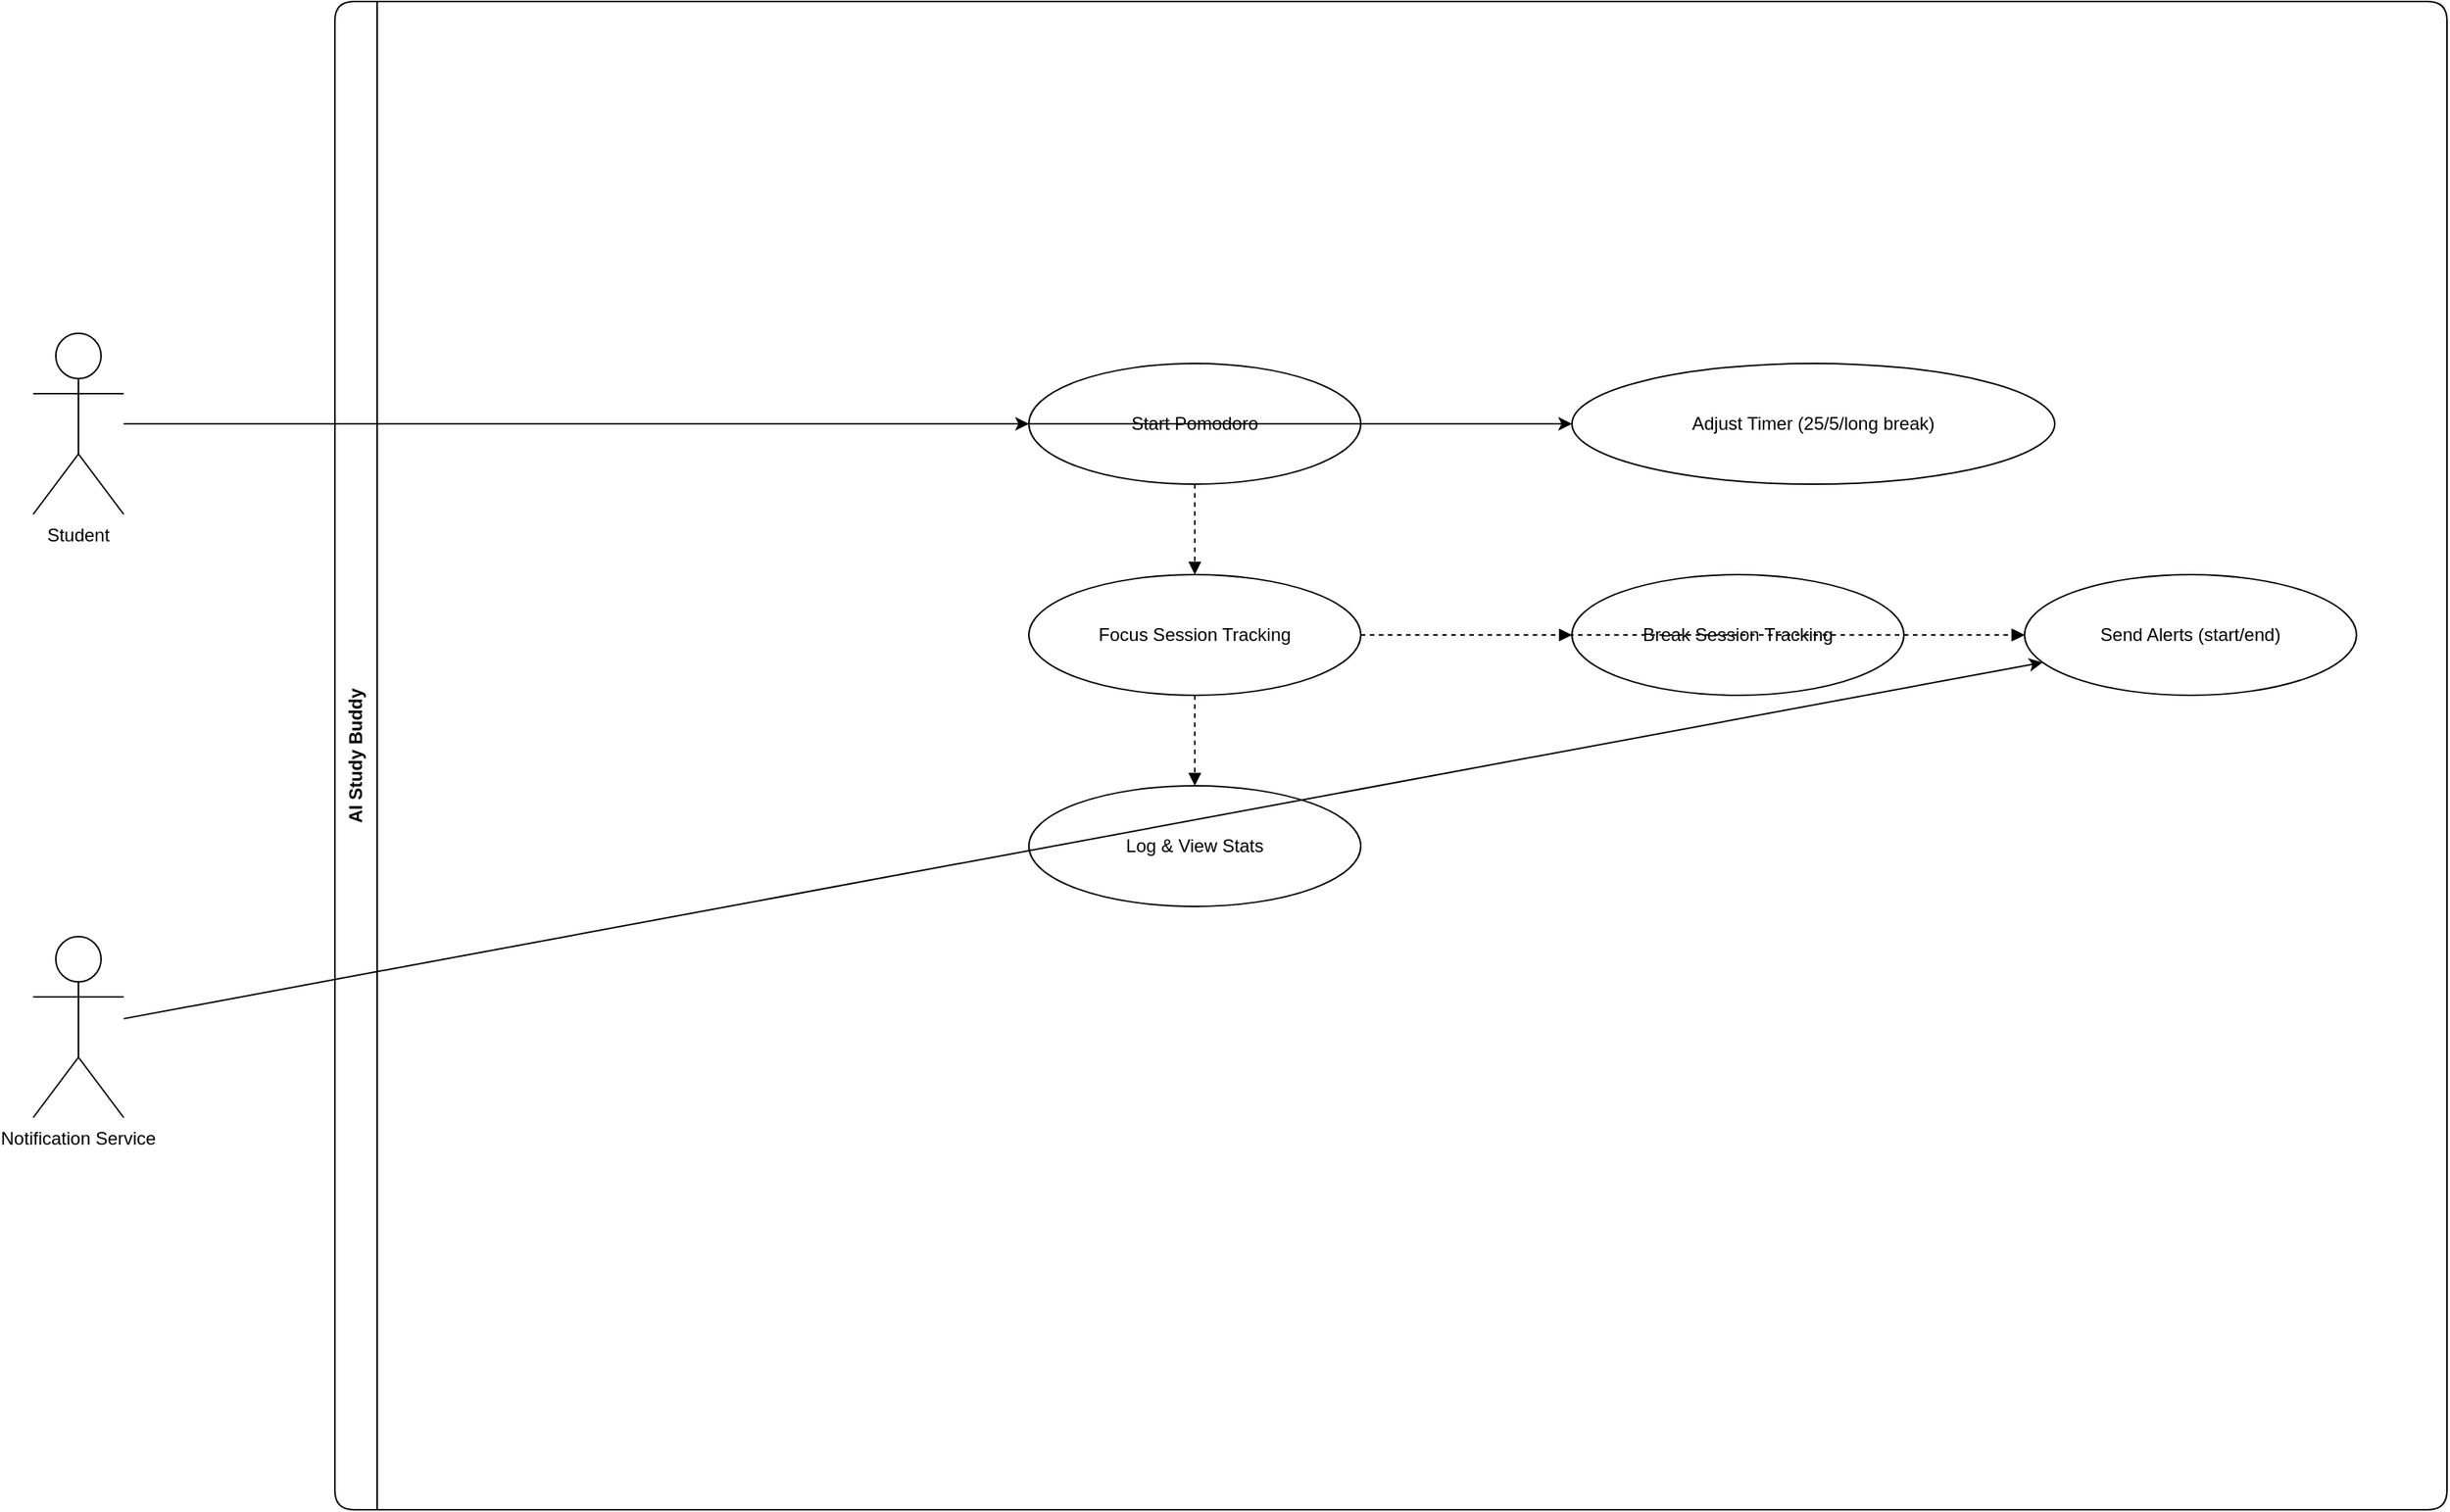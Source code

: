 <mxfile version="22.0.0"><diagram id="1760037572947228" name="Use Case — Pomodoro while Studying"><mxGraphModel dx="1200" dy="800" grid="1" gridSize="10" guides="1" tooltips="1" connect="1" arrows="1" fold="1" page="1" pageScale="1" pageWidth="2200" pageHeight="1400" math="0" shadow="0"><root><mxCell id="0" /><mxCell id="1" parent="0" /><mxCell id="sys3" value="AI Study Buddy" style="swimlane;rounded=1;horizontal=0;align=center;verticalAlign=top;startSize=28;collapsible=0;" vertex="1" parent="1"><mxGeometry x="360" y="80" width="1400" height="1000" as="geometry" /></mxCell><mxCell id="a_student3" value="Student" style="shape=umlActor;verticalLabelPosition=bottom;verticalAlign=top;" vertex="1" parent="1"><mxGeometry x="160" y="300" width="60" height="120" as="geometry" /></mxCell><mxCell id="a_notif3" value="Notification Service" style="shape=umlActor;verticalLabelPosition=bottom;verticalAlign=top;" vertex="1" parent="1"><mxGeometry x="160" y="700" width="60" height="120" as="geometry" /></mxCell><mxCell id="uc_start" value="Start Pomodoro" style="ellipse;whiteSpace=wrap;html=1;" vertex="1" parent="sys3"><mxGeometry x="460" y="240" width="220" height="80" as="geometry" /></mxCell><mxCell id="uc_adjust" value="Adjust Timer (25/5/long break)" style="ellipse;whiteSpace=wrap;html=1;" vertex="1" parent="sys3"><mxGeometry x="820" y="240" width="320" height="80" as="geometry" /></mxCell><mxCell id="uc_focus" value="Focus Session Tracking" style="ellipse;whiteSpace=wrap;html=1;" vertex="1" parent="sys3"><mxGeometry x="460" y="380" width="220" height="80" as="geometry" /></mxCell><mxCell id="uc_break" value="Break Session Tracking" style="ellipse;whiteSpace=wrap;html=1;" vertex="1" parent="sys3"><mxGeometry x="820" y="380" width="220" height="80" as="geometry" /></mxCell><mxCell id="uc_notify" value="Send Alerts (start/end)" style="ellipse;whiteSpace=wrap;html=1;" vertex="1" parent="sys3"><mxGeometry x="1120" y="380" width="220" height="80" as="geometry" /></mxCell><mxCell id="uc_stats" value="Log &amp; View Stats" style="ellipse;whiteSpace=wrap;html=1;" vertex="1" parent="sys3"><mxGeometry x="460" y="520" width="220" height="80" as="geometry" /></mxCell><mxCell id="e31" value="" style="endArrow=classic;" edge="1" parent="1" source="a_student3" target="uc_start"><mxGeometry relative="1" as="geometry" /></mxCell><mxCell id="e32" value="" style="endArrow=classic;" edge="1" parent="1" source="a_student3" target="uc_adjust"><mxGeometry relative="1" as="geometry" /></mxCell><mxCell id="e33" value="" style="endArrow=block;dashed=1;" edge="1" parent="1" source="uc_start" target="uc_focus"><mxGeometry relative="1" as="geometry" /></mxCell><mxCell id="e34" value="" style="endArrow=block;dashed=1;" edge="1" parent="1" source="uc_focus" target="uc_break"><mxGeometry relative="1" as="geometry" /></mxCell><mxCell id="e35" value="" style="endArrow=block;dashed=1;" edge="1" parent="1" source="uc_focus" target="uc_notify"><mxGeometry relative="1" as="geometry" /></mxCell><mxCell id="e36" value="" style="endArrow=block;dashed=1;" edge="1" parent="1" source="uc_break" target="uc_notify"><mxGeometry relative="1" as="geometry" /></mxCell><mxCell id="e37" value="" style="endArrow=block;dashed=1;" edge="1" parent="1" source="uc_focus" target="uc_stats"><mxGeometry relative="1" as="geometry" /></mxCell><mxCell id="e38" value="" style="endArrow=classic;" edge="1" parent="1" source="a_notif3" target="uc_notify"><mxGeometry relative="1" as="geometry" /></mxCell></root></mxGraphModel></diagram></mxfile>